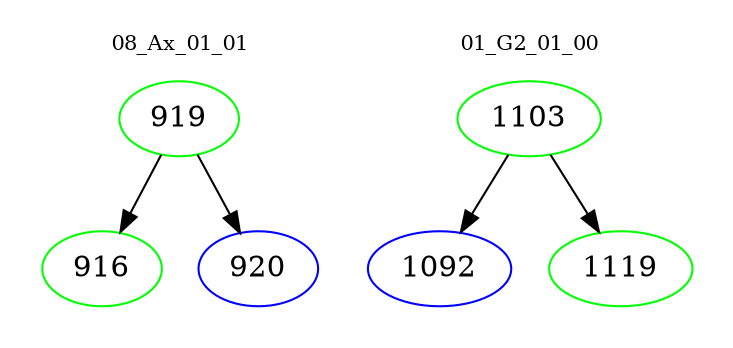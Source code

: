 digraph{
subgraph cluster_0 {
color = white
label = "08_Ax_01_01";
fontsize=10;
T0_919 [label="919", color="green"]
T0_919 -> T0_916 [color="black"]
T0_916 [label="916", color="green"]
T0_919 -> T0_920 [color="black"]
T0_920 [label="920", color="blue"]
}
subgraph cluster_1 {
color = white
label = "01_G2_01_00";
fontsize=10;
T1_1103 [label="1103", color="green"]
T1_1103 -> T1_1092 [color="black"]
T1_1092 [label="1092", color="blue"]
T1_1103 -> T1_1119 [color="black"]
T1_1119 [label="1119", color="green"]
}
}
